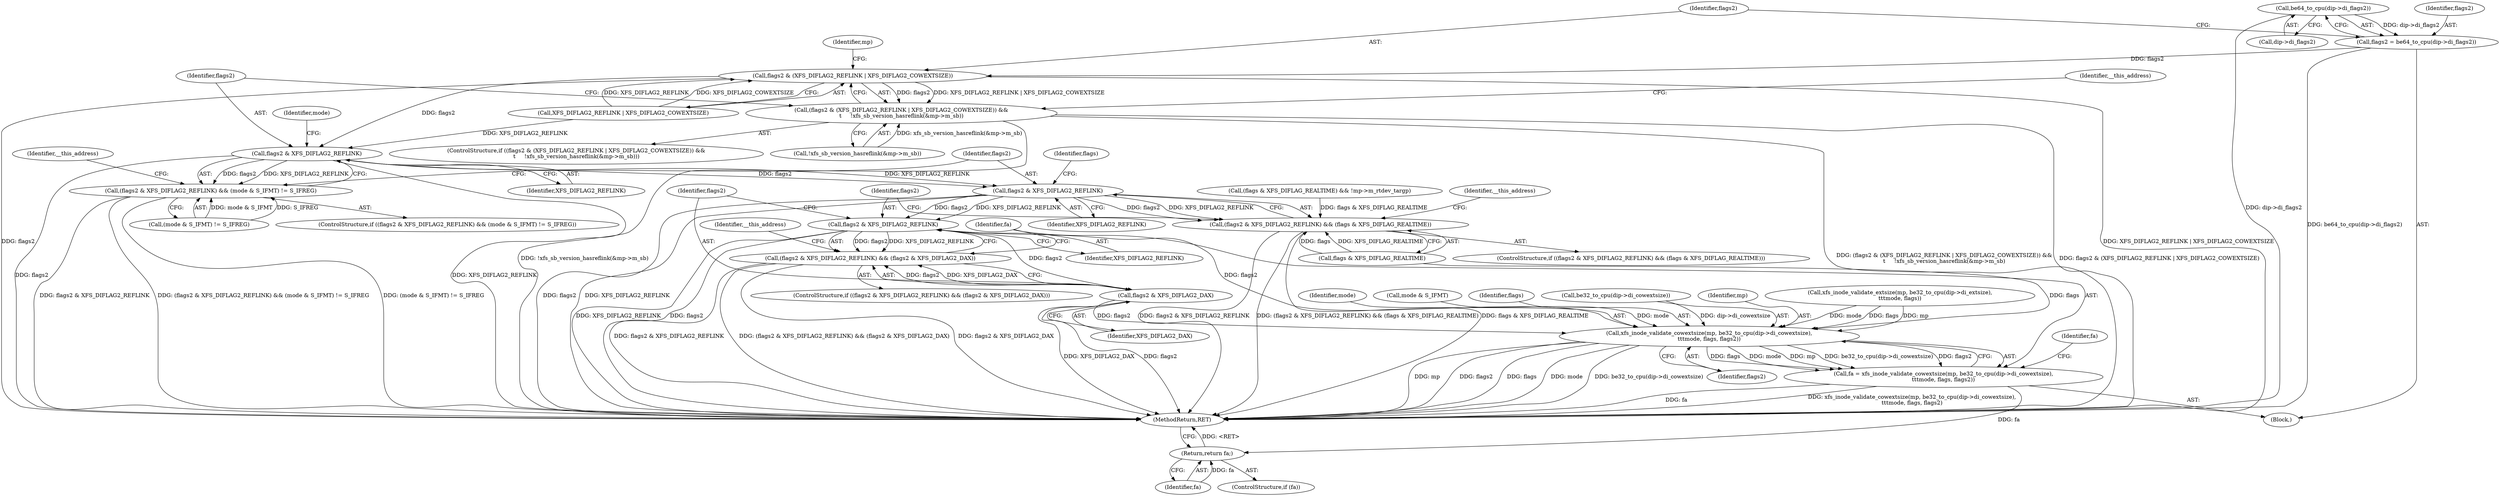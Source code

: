 digraph "0_linux_23fcb3340d033d9f081e21e6c12c2db7eaa541d3@pointer" {
"1000367" [label="(Call,be64_to_cpu(dip->di_flags2))"];
"1000365" [label="(Call,flags2 = be64_to_cpu(dip->di_flags2))"];
"1000373" [label="(Call,flags2 & (XFS_DIFLAG2_REFLINK | XFS_DIFLAG2_COWEXTSIZE))"];
"1000372" [label="(Call,(flags2 & (XFS_DIFLAG2_REFLINK | XFS_DIFLAG2_COWEXTSIZE)) &&\n\t     !xfs_sb_version_hasreflink(&mp->m_sb))"];
"1000388" [label="(Call,flags2 & XFS_DIFLAG2_REFLINK)"];
"1000387" [label="(Call,(flags2 & XFS_DIFLAG2_REFLINK) && (mode & S_IFMT) != S_IFREG)"];
"1000400" [label="(Call,flags2 & XFS_DIFLAG2_REFLINK)"];
"1000399" [label="(Call,(flags2 & XFS_DIFLAG2_REFLINK) && (flags & XFS_DIFLAG_REALTIME))"];
"1000410" [label="(Call,flags2 & XFS_DIFLAG2_REFLINK)"];
"1000409" [label="(Call,(flags2 & XFS_DIFLAG2_REFLINK) && (flags2 & XFS_DIFLAG2_DAX))"];
"1000413" [label="(Call,flags2 & XFS_DIFLAG2_DAX)"];
"1000420" [label="(Call,xfs_inode_validate_cowextsize(mp, be32_to_cpu(dip->di_cowextsize),\n\t\t\tmode, flags, flags2))"];
"1000418" [label="(Call,fa = xfs_inode_validate_cowextsize(mp, be32_to_cpu(dip->di_cowextsize),\n\t\t\tmode, flags, flags2))"];
"1000431" [label="(Return,return fa;)"];
"1000420" [label="(Call,xfs_inode_validate_cowextsize(mp, be32_to_cpu(dip->di_cowextsize),\n\t\t\tmode, flags, flags2))"];
"1000393" [label="(Identifier,mode)"];
"1000412" [label="(Identifier,XFS_DIFLAG2_REFLINK)"];
"1000387" [label="(Call,(flags2 & XFS_DIFLAG2_REFLINK) && (mode & S_IFMT) != S_IFREG)"];
"1000418" [label="(Call,fa = xfs_inode_validate_cowextsize(mp, be32_to_cpu(dip->di_cowextsize),\n\t\t\tmode, flags, flags2))"];
"1000368" [label="(Call,dip->di_flags2)"];
"1000367" [label="(Call,be64_to_cpu(dip->di_flags2))"];
"1000430" [label="(Identifier,fa)"];
"1000397" [label="(Identifier,__this_address)"];
"1000432" [label="(Identifier,fa)"];
"1000411" [label="(Identifier,flags2)"];
"1000415" [label="(Identifier,XFS_DIFLAG2_DAX)"];
"1000426" [label="(Identifier,mode)"];
"1000435" [label="(MethodReturn,RET)"];
"1000390" [label="(Identifier,XFS_DIFLAG2_REFLINK)"];
"1000399" [label="(Call,(flags2 & XFS_DIFLAG2_REFLINK) && (flags & XFS_DIFLAG_REALTIME))"];
"1000403" [label="(Call,flags & XFS_DIFLAG_REALTIME)"];
"1000392" [label="(Call,mode & S_IFMT)"];
"1000371" [label="(ControlStructure,if ((flags2 & (XFS_DIFLAG2_REFLINK | XFS_DIFLAG2_COWEXTSIZE)) &&\n\t     !xfs_sb_version_hasreflink(&mp->m_sb)))"];
"1000382" [label="(Identifier,mp)"];
"1000404" [label="(Identifier,flags)"];
"1000408" [label="(ControlStructure,if ((flags2 & XFS_DIFLAG2_REFLINK) && (flags2 & XFS_DIFLAG2_DAX)))"];
"1000389" [label="(Identifier,flags2)"];
"1000366" [label="(Identifier,flags2)"];
"1000378" [label="(Call,!xfs_sb_version_hasreflink(&mp->m_sb))"];
"1000419" [label="(Identifier,fa)"];
"1000413" [label="(Call,flags2 & XFS_DIFLAG2_DAX)"];
"1000409" [label="(Call,(flags2 & XFS_DIFLAG2_REFLINK) && (flags2 & XFS_DIFLAG2_DAX))"];
"1000431" [label="(Return,return fa;)"];
"1000365" [label="(Call,flags2 = be64_to_cpu(dip->di_flags2))"];
"1000427" [label="(Identifier,flags)"];
"1000422" [label="(Call,be32_to_cpu(dip->di_cowextsize))"];
"1000118" [label="(Block,)"];
"1000263" [label="(Call,(flags & XFS_DIFLAG_REALTIME) && !mp->m_rtdev_targp)"];
"1000372" [label="(Call,(flags2 & (XFS_DIFLAG2_REFLINK | XFS_DIFLAG2_COWEXTSIZE)) &&\n\t     !xfs_sb_version_hasreflink(&mp->m_sb))"];
"1000402" [label="(Identifier,XFS_DIFLAG2_REFLINK)"];
"1000414" [label="(Identifier,flags2)"];
"1000386" [label="(ControlStructure,if ((flags2 & XFS_DIFLAG2_REFLINK) && (mode & S_IFMT) != S_IFREG))"];
"1000421" [label="(Identifier,mp)"];
"1000407" [label="(Identifier,__this_address)"];
"1000417" [label="(Identifier,__this_address)"];
"1000398" [label="(ControlStructure,if ((flags2 & XFS_DIFLAG2_REFLINK) && (flags & XFS_DIFLAG_REALTIME)))"];
"1000429" [label="(ControlStructure,if (fa))"];
"1000391" [label="(Call,(mode & S_IFMT) != S_IFREG)"];
"1000410" [label="(Call,flags2 & XFS_DIFLAG2_REFLINK)"];
"1000345" [label="(Call,xfs_inode_validate_extsize(mp, be32_to_cpu(dip->di_extsize),\n\t\t\tmode, flags))"];
"1000385" [label="(Identifier,__this_address)"];
"1000375" [label="(Call,XFS_DIFLAG2_REFLINK | XFS_DIFLAG2_COWEXTSIZE)"];
"1000388" [label="(Call,flags2 & XFS_DIFLAG2_REFLINK)"];
"1000374" [label="(Identifier,flags2)"];
"1000400" [label="(Call,flags2 & XFS_DIFLAG2_REFLINK)"];
"1000428" [label="(Identifier,flags2)"];
"1000373" [label="(Call,flags2 & (XFS_DIFLAG2_REFLINK | XFS_DIFLAG2_COWEXTSIZE))"];
"1000401" [label="(Identifier,flags2)"];
"1000367" -> "1000365"  [label="AST: "];
"1000367" -> "1000368"  [label="CFG: "];
"1000368" -> "1000367"  [label="AST: "];
"1000365" -> "1000367"  [label="CFG: "];
"1000367" -> "1000435"  [label="DDG: dip->di_flags2"];
"1000367" -> "1000365"  [label="DDG: dip->di_flags2"];
"1000365" -> "1000118"  [label="AST: "];
"1000366" -> "1000365"  [label="AST: "];
"1000374" -> "1000365"  [label="CFG: "];
"1000365" -> "1000435"  [label="DDG: be64_to_cpu(dip->di_flags2)"];
"1000365" -> "1000373"  [label="DDG: flags2"];
"1000373" -> "1000372"  [label="AST: "];
"1000373" -> "1000375"  [label="CFG: "];
"1000374" -> "1000373"  [label="AST: "];
"1000375" -> "1000373"  [label="AST: "];
"1000382" -> "1000373"  [label="CFG: "];
"1000372" -> "1000373"  [label="CFG: "];
"1000373" -> "1000435"  [label="DDG: XFS_DIFLAG2_REFLINK | XFS_DIFLAG2_COWEXTSIZE"];
"1000373" -> "1000435"  [label="DDG: flags2"];
"1000373" -> "1000372"  [label="DDG: flags2"];
"1000373" -> "1000372"  [label="DDG: XFS_DIFLAG2_REFLINK | XFS_DIFLAG2_COWEXTSIZE"];
"1000375" -> "1000373"  [label="DDG: XFS_DIFLAG2_REFLINK"];
"1000375" -> "1000373"  [label="DDG: XFS_DIFLAG2_COWEXTSIZE"];
"1000373" -> "1000388"  [label="DDG: flags2"];
"1000372" -> "1000371"  [label="AST: "];
"1000372" -> "1000378"  [label="CFG: "];
"1000378" -> "1000372"  [label="AST: "];
"1000385" -> "1000372"  [label="CFG: "];
"1000389" -> "1000372"  [label="CFG: "];
"1000372" -> "1000435"  [label="DDG: flags2 & (XFS_DIFLAG2_REFLINK | XFS_DIFLAG2_COWEXTSIZE)"];
"1000372" -> "1000435"  [label="DDG: !xfs_sb_version_hasreflink(&mp->m_sb)"];
"1000372" -> "1000435"  [label="DDG: (flags2 & (XFS_DIFLAG2_REFLINK | XFS_DIFLAG2_COWEXTSIZE)) &&\n\t     !xfs_sb_version_hasreflink(&mp->m_sb)"];
"1000378" -> "1000372"  [label="DDG: xfs_sb_version_hasreflink(&mp->m_sb)"];
"1000388" -> "1000387"  [label="AST: "];
"1000388" -> "1000390"  [label="CFG: "];
"1000389" -> "1000388"  [label="AST: "];
"1000390" -> "1000388"  [label="AST: "];
"1000393" -> "1000388"  [label="CFG: "];
"1000387" -> "1000388"  [label="CFG: "];
"1000388" -> "1000435"  [label="DDG: flags2"];
"1000388" -> "1000435"  [label="DDG: XFS_DIFLAG2_REFLINK"];
"1000388" -> "1000387"  [label="DDG: flags2"];
"1000388" -> "1000387"  [label="DDG: XFS_DIFLAG2_REFLINK"];
"1000375" -> "1000388"  [label="DDG: XFS_DIFLAG2_REFLINK"];
"1000388" -> "1000400"  [label="DDG: flags2"];
"1000388" -> "1000400"  [label="DDG: XFS_DIFLAG2_REFLINK"];
"1000387" -> "1000386"  [label="AST: "];
"1000387" -> "1000391"  [label="CFG: "];
"1000391" -> "1000387"  [label="AST: "];
"1000397" -> "1000387"  [label="CFG: "];
"1000401" -> "1000387"  [label="CFG: "];
"1000387" -> "1000435"  [label="DDG: flags2 & XFS_DIFLAG2_REFLINK"];
"1000387" -> "1000435"  [label="DDG: (flags2 & XFS_DIFLAG2_REFLINK) && (mode & S_IFMT) != S_IFREG"];
"1000387" -> "1000435"  [label="DDG: (mode & S_IFMT) != S_IFREG"];
"1000391" -> "1000387"  [label="DDG: mode & S_IFMT"];
"1000391" -> "1000387"  [label="DDG: S_IFREG"];
"1000400" -> "1000399"  [label="AST: "];
"1000400" -> "1000402"  [label="CFG: "];
"1000401" -> "1000400"  [label="AST: "];
"1000402" -> "1000400"  [label="AST: "];
"1000404" -> "1000400"  [label="CFG: "];
"1000399" -> "1000400"  [label="CFG: "];
"1000400" -> "1000435"  [label="DDG: flags2"];
"1000400" -> "1000435"  [label="DDG: XFS_DIFLAG2_REFLINK"];
"1000400" -> "1000399"  [label="DDG: flags2"];
"1000400" -> "1000399"  [label="DDG: XFS_DIFLAG2_REFLINK"];
"1000400" -> "1000410"  [label="DDG: flags2"];
"1000400" -> "1000410"  [label="DDG: XFS_DIFLAG2_REFLINK"];
"1000399" -> "1000398"  [label="AST: "];
"1000399" -> "1000403"  [label="CFG: "];
"1000403" -> "1000399"  [label="AST: "];
"1000407" -> "1000399"  [label="CFG: "];
"1000411" -> "1000399"  [label="CFG: "];
"1000399" -> "1000435"  [label="DDG: flags & XFS_DIFLAG_REALTIME"];
"1000399" -> "1000435"  [label="DDG: flags2 & XFS_DIFLAG2_REFLINK"];
"1000399" -> "1000435"  [label="DDG: (flags2 & XFS_DIFLAG2_REFLINK) && (flags & XFS_DIFLAG_REALTIME)"];
"1000263" -> "1000399"  [label="DDG: flags & XFS_DIFLAG_REALTIME"];
"1000403" -> "1000399"  [label="DDG: flags"];
"1000403" -> "1000399"  [label="DDG: XFS_DIFLAG_REALTIME"];
"1000410" -> "1000409"  [label="AST: "];
"1000410" -> "1000412"  [label="CFG: "];
"1000411" -> "1000410"  [label="AST: "];
"1000412" -> "1000410"  [label="AST: "];
"1000414" -> "1000410"  [label="CFG: "];
"1000409" -> "1000410"  [label="CFG: "];
"1000410" -> "1000435"  [label="DDG: flags2"];
"1000410" -> "1000435"  [label="DDG: XFS_DIFLAG2_REFLINK"];
"1000410" -> "1000409"  [label="DDG: flags2"];
"1000410" -> "1000409"  [label="DDG: XFS_DIFLAG2_REFLINK"];
"1000410" -> "1000413"  [label="DDG: flags2"];
"1000410" -> "1000420"  [label="DDG: flags2"];
"1000409" -> "1000408"  [label="AST: "];
"1000409" -> "1000413"  [label="CFG: "];
"1000413" -> "1000409"  [label="AST: "];
"1000417" -> "1000409"  [label="CFG: "];
"1000419" -> "1000409"  [label="CFG: "];
"1000409" -> "1000435"  [label="DDG: (flags2 & XFS_DIFLAG2_REFLINK) && (flags2 & XFS_DIFLAG2_DAX)"];
"1000409" -> "1000435"  [label="DDG: flags2 & XFS_DIFLAG2_DAX"];
"1000409" -> "1000435"  [label="DDG: flags2 & XFS_DIFLAG2_REFLINK"];
"1000413" -> "1000409"  [label="DDG: flags2"];
"1000413" -> "1000409"  [label="DDG: XFS_DIFLAG2_DAX"];
"1000413" -> "1000415"  [label="CFG: "];
"1000414" -> "1000413"  [label="AST: "];
"1000415" -> "1000413"  [label="AST: "];
"1000413" -> "1000435"  [label="DDG: flags2"];
"1000413" -> "1000435"  [label="DDG: XFS_DIFLAG2_DAX"];
"1000413" -> "1000420"  [label="DDG: flags2"];
"1000420" -> "1000418"  [label="AST: "];
"1000420" -> "1000428"  [label="CFG: "];
"1000421" -> "1000420"  [label="AST: "];
"1000422" -> "1000420"  [label="AST: "];
"1000426" -> "1000420"  [label="AST: "];
"1000427" -> "1000420"  [label="AST: "];
"1000428" -> "1000420"  [label="AST: "];
"1000418" -> "1000420"  [label="CFG: "];
"1000420" -> "1000435"  [label="DDG: flags2"];
"1000420" -> "1000435"  [label="DDG: flags"];
"1000420" -> "1000435"  [label="DDG: mode"];
"1000420" -> "1000435"  [label="DDG: be32_to_cpu(dip->di_cowextsize)"];
"1000420" -> "1000435"  [label="DDG: mp"];
"1000420" -> "1000418"  [label="DDG: flags"];
"1000420" -> "1000418"  [label="DDG: mode"];
"1000420" -> "1000418"  [label="DDG: mp"];
"1000420" -> "1000418"  [label="DDG: be32_to_cpu(dip->di_cowextsize)"];
"1000420" -> "1000418"  [label="DDG: flags2"];
"1000345" -> "1000420"  [label="DDG: mp"];
"1000345" -> "1000420"  [label="DDG: mode"];
"1000345" -> "1000420"  [label="DDG: flags"];
"1000422" -> "1000420"  [label="DDG: dip->di_cowextsize"];
"1000392" -> "1000420"  [label="DDG: mode"];
"1000403" -> "1000420"  [label="DDG: flags"];
"1000418" -> "1000118"  [label="AST: "];
"1000419" -> "1000418"  [label="AST: "];
"1000430" -> "1000418"  [label="CFG: "];
"1000418" -> "1000435"  [label="DDG: xfs_inode_validate_cowextsize(mp, be32_to_cpu(dip->di_cowextsize),\n\t\t\tmode, flags, flags2)"];
"1000418" -> "1000435"  [label="DDG: fa"];
"1000418" -> "1000431"  [label="DDG: fa"];
"1000431" -> "1000429"  [label="AST: "];
"1000431" -> "1000432"  [label="CFG: "];
"1000432" -> "1000431"  [label="AST: "];
"1000435" -> "1000431"  [label="CFG: "];
"1000431" -> "1000435"  [label="DDG: <RET>"];
"1000432" -> "1000431"  [label="DDG: fa"];
}
